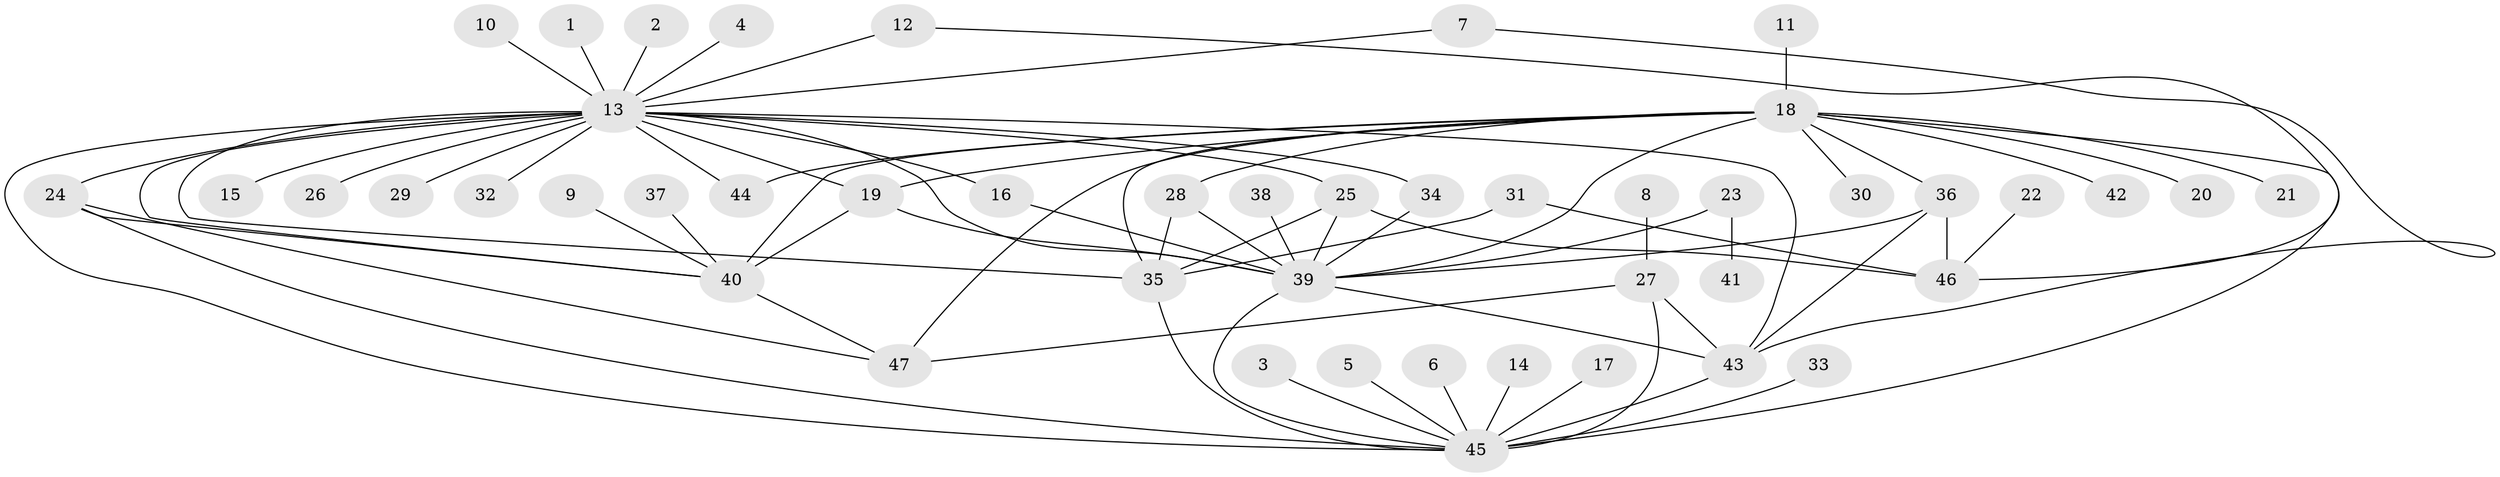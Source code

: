 // original degree distribution, {27: 0.011235955056179775, 2: 0.19101123595505617, 1: 0.5168539325842697, 5: 0.02247191011235955, 20: 0.011235955056179775, 4: 0.06741573033707865, 14: 0.011235955056179775, 3: 0.10112359550561797, 8: 0.011235955056179775, 7: 0.02247191011235955, 17: 0.011235955056179775, 9: 0.011235955056179775, 6: 0.011235955056179775}
// Generated by graph-tools (version 1.1) at 2025/01/03/09/25 03:01:42]
// undirected, 47 vertices, 75 edges
graph export_dot {
graph [start="1"]
  node [color=gray90,style=filled];
  1;
  2;
  3;
  4;
  5;
  6;
  7;
  8;
  9;
  10;
  11;
  12;
  13;
  14;
  15;
  16;
  17;
  18;
  19;
  20;
  21;
  22;
  23;
  24;
  25;
  26;
  27;
  28;
  29;
  30;
  31;
  32;
  33;
  34;
  35;
  36;
  37;
  38;
  39;
  40;
  41;
  42;
  43;
  44;
  45;
  46;
  47;
  1 -- 13 [weight=1.0];
  2 -- 13 [weight=1.0];
  3 -- 45 [weight=1.0];
  4 -- 13 [weight=1.0];
  5 -- 45 [weight=1.0];
  6 -- 45 [weight=1.0];
  7 -- 13 [weight=1.0];
  7 -- 43 [weight=1.0];
  8 -- 27 [weight=1.0];
  9 -- 40 [weight=1.0];
  10 -- 13 [weight=1.0];
  11 -- 18 [weight=1.0];
  12 -- 13 [weight=1.0];
  12 -- 46 [weight=1.0];
  13 -- 15 [weight=1.0];
  13 -- 16 [weight=1.0];
  13 -- 19 [weight=2.0];
  13 -- 24 [weight=2.0];
  13 -- 25 [weight=1.0];
  13 -- 26 [weight=1.0];
  13 -- 29 [weight=1.0];
  13 -- 32 [weight=1.0];
  13 -- 34 [weight=1.0];
  13 -- 35 [weight=2.0];
  13 -- 39 [weight=1.0];
  13 -- 40 [weight=1.0];
  13 -- 43 [weight=1.0];
  13 -- 44 [weight=1.0];
  13 -- 45 [weight=1.0];
  14 -- 45 [weight=1.0];
  16 -- 39 [weight=1.0];
  17 -- 45 [weight=1.0];
  18 -- 19 [weight=1.0];
  18 -- 20 [weight=1.0];
  18 -- 21 [weight=1.0];
  18 -- 28 [weight=1.0];
  18 -- 30 [weight=1.0];
  18 -- 35 [weight=1.0];
  18 -- 36 [weight=1.0];
  18 -- 39 [weight=1.0];
  18 -- 40 [weight=1.0];
  18 -- 42 [weight=2.0];
  18 -- 44 [weight=1.0];
  18 -- 45 [weight=1.0];
  18 -- 47 [weight=1.0];
  19 -- 39 [weight=1.0];
  19 -- 40 [weight=2.0];
  22 -- 46 [weight=1.0];
  23 -- 39 [weight=1.0];
  23 -- 41 [weight=1.0];
  24 -- 40 [weight=1.0];
  24 -- 45 [weight=1.0];
  24 -- 47 [weight=1.0];
  25 -- 35 [weight=1.0];
  25 -- 39 [weight=1.0];
  25 -- 46 [weight=1.0];
  27 -- 43 [weight=1.0];
  27 -- 45 [weight=1.0];
  27 -- 47 [weight=1.0];
  28 -- 35 [weight=1.0];
  28 -- 39 [weight=1.0];
  31 -- 35 [weight=1.0];
  31 -- 46 [weight=1.0];
  33 -- 45 [weight=1.0];
  34 -- 39 [weight=1.0];
  35 -- 45 [weight=1.0];
  36 -- 39 [weight=1.0];
  36 -- 43 [weight=1.0];
  36 -- 46 [weight=1.0];
  37 -- 40 [weight=1.0];
  38 -- 39 [weight=1.0];
  39 -- 43 [weight=1.0];
  39 -- 45 [weight=1.0];
  40 -- 47 [weight=1.0];
  43 -- 45 [weight=2.0];
}
